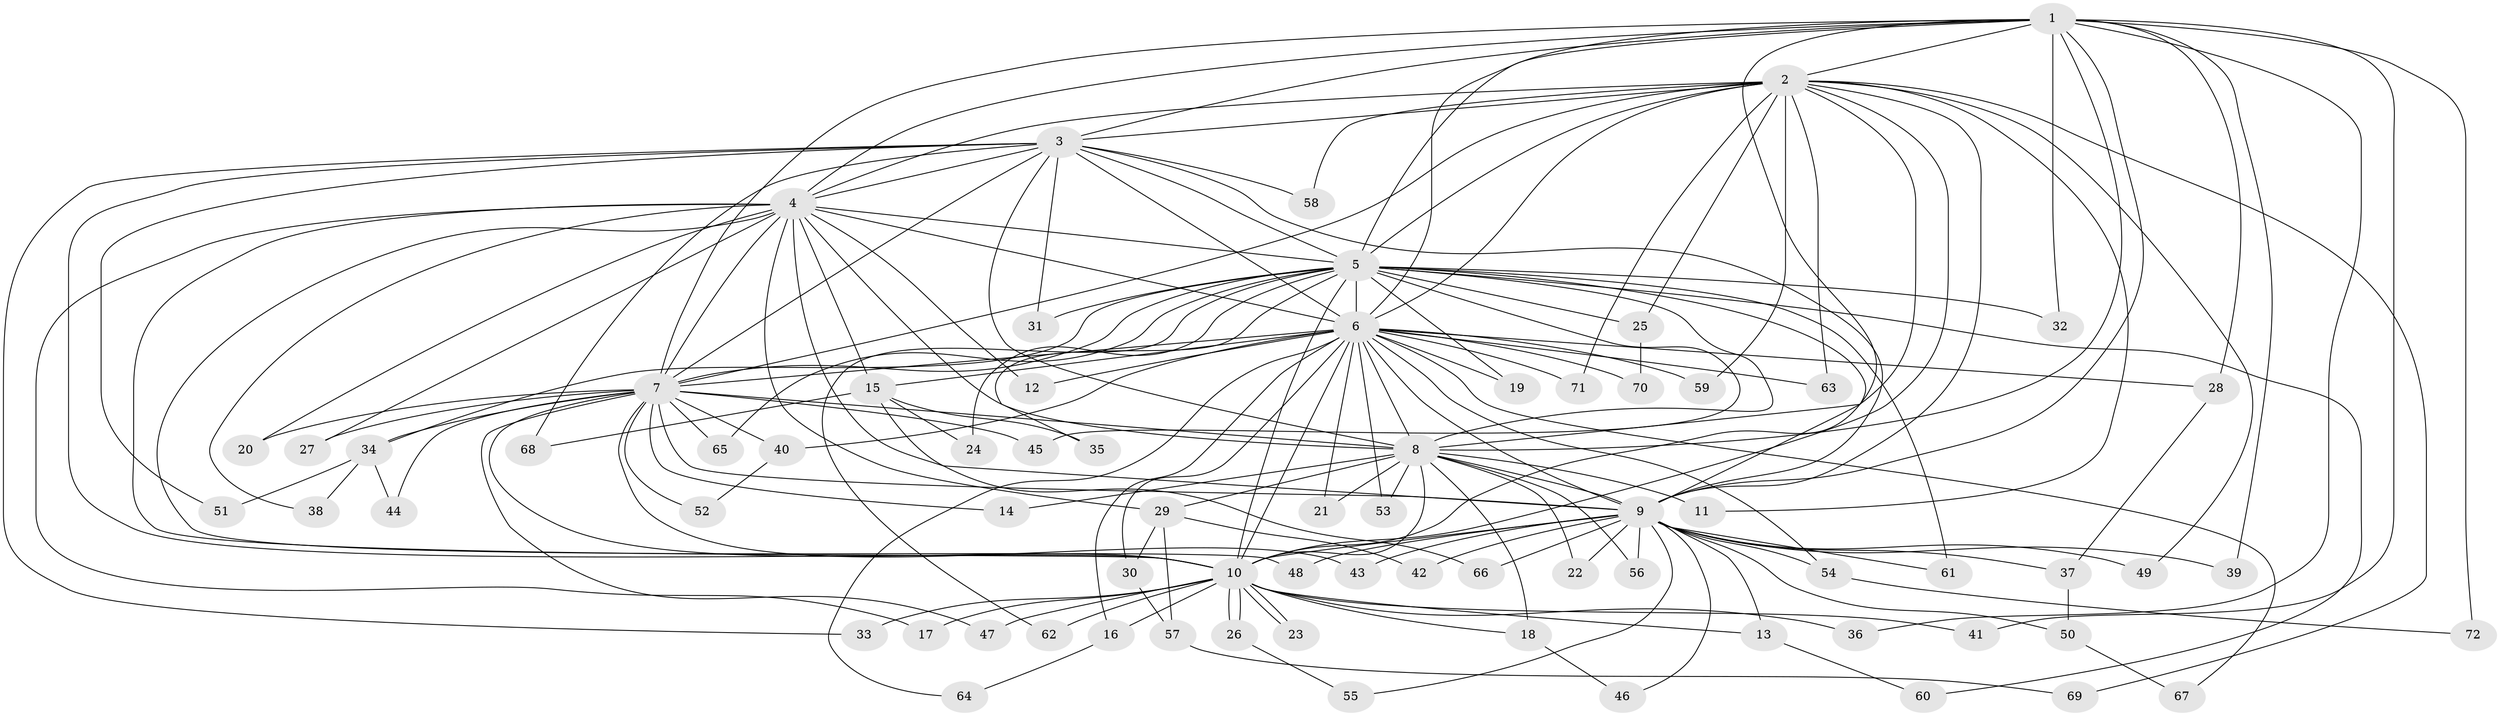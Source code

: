 // Generated by graph-tools (version 1.1) at 2025/35/03/09/25 02:35:10]
// undirected, 72 vertices, 169 edges
graph export_dot {
graph [start="1"]
  node [color=gray90,style=filled];
  1;
  2;
  3;
  4;
  5;
  6;
  7;
  8;
  9;
  10;
  11;
  12;
  13;
  14;
  15;
  16;
  17;
  18;
  19;
  20;
  21;
  22;
  23;
  24;
  25;
  26;
  27;
  28;
  29;
  30;
  31;
  32;
  33;
  34;
  35;
  36;
  37;
  38;
  39;
  40;
  41;
  42;
  43;
  44;
  45;
  46;
  47;
  48;
  49;
  50;
  51;
  52;
  53;
  54;
  55;
  56;
  57;
  58;
  59;
  60;
  61;
  62;
  63;
  64;
  65;
  66;
  67;
  68;
  69;
  70;
  71;
  72;
  1 -- 2;
  1 -- 3;
  1 -- 4;
  1 -- 5;
  1 -- 6;
  1 -- 7;
  1 -- 8;
  1 -- 9;
  1 -- 10;
  1 -- 28;
  1 -- 32;
  1 -- 36;
  1 -- 39;
  1 -- 41;
  1 -- 72;
  2 -- 3;
  2 -- 4;
  2 -- 5;
  2 -- 6;
  2 -- 7;
  2 -- 8;
  2 -- 9;
  2 -- 10;
  2 -- 11;
  2 -- 25;
  2 -- 49;
  2 -- 58;
  2 -- 59;
  2 -- 63;
  2 -- 69;
  2 -- 71;
  3 -- 4;
  3 -- 5;
  3 -- 6;
  3 -- 7;
  3 -- 8;
  3 -- 9;
  3 -- 10;
  3 -- 31;
  3 -- 33;
  3 -- 51;
  3 -- 58;
  3 -- 68;
  4 -- 5;
  4 -- 6;
  4 -- 7;
  4 -- 8;
  4 -- 9;
  4 -- 10;
  4 -- 12;
  4 -- 15;
  4 -- 17;
  4 -- 20;
  4 -- 27;
  4 -- 29;
  4 -- 38;
  4 -- 48;
  5 -- 6;
  5 -- 7;
  5 -- 8;
  5 -- 9;
  5 -- 10;
  5 -- 19;
  5 -- 24;
  5 -- 25;
  5 -- 31;
  5 -- 32;
  5 -- 34;
  5 -- 35;
  5 -- 45;
  5 -- 60;
  5 -- 61;
  5 -- 62;
  5 -- 65;
  6 -- 7;
  6 -- 8;
  6 -- 9;
  6 -- 10;
  6 -- 12;
  6 -- 15;
  6 -- 16;
  6 -- 19;
  6 -- 21;
  6 -- 28;
  6 -- 30;
  6 -- 40;
  6 -- 53;
  6 -- 54;
  6 -- 59;
  6 -- 63;
  6 -- 64;
  6 -- 67;
  6 -- 70;
  6 -- 71;
  7 -- 8;
  7 -- 9;
  7 -- 10;
  7 -- 14;
  7 -- 20;
  7 -- 27;
  7 -- 34;
  7 -- 40;
  7 -- 43;
  7 -- 44;
  7 -- 45;
  7 -- 47;
  7 -- 52;
  7 -- 65;
  8 -- 9;
  8 -- 10;
  8 -- 11;
  8 -- 14;
  8 -- 18;
  8 -- 21;
  8 -- 22;
  8 -- 29;
  8 -- 53;
  8 -- 56;
  9 -- 10;
  9 -- 13;
  9 -- 22;
  9 -- 37;
  9 -- 39;
  9 -- 42;
  9 -- 43;
  9 -- 46;
  9 -- 48;
  9 -- 49;
  9 -- 50;
  9 -- 54;
  9 -- 55;
  9 -- 56;
  9 -- 61;
  9 -- 66;
  10 -- 13;
  10 -- 16;
  10 -- 17;
  10 -- 18;
  10 -- 23;
  10 -- 23;
  10 -- 26;
  10 -- 26;
  10 -- 33;
  10 -- 36;
  10 -- 41;
  10 -- 47;
  10 -- 62;
  13 -- 60;
  15 -- 24;
  15 -- 35;
  15 -- 66;
  15 -- 68;
  16 -- 64;
  18 -- 46;
  25 -- 70;
  26 -- 55;
  28 -- 37;
  29 -- 30;
  29 -- 42;
  29 -- 57;
  30 -- 57;
  34 -- 38;
  34 -- 44;
  34 -- 51;
  37 -- 50;
  40 -- 52;
  50 -- 67;
  54 -- 72;
  57 -- 69;
}

